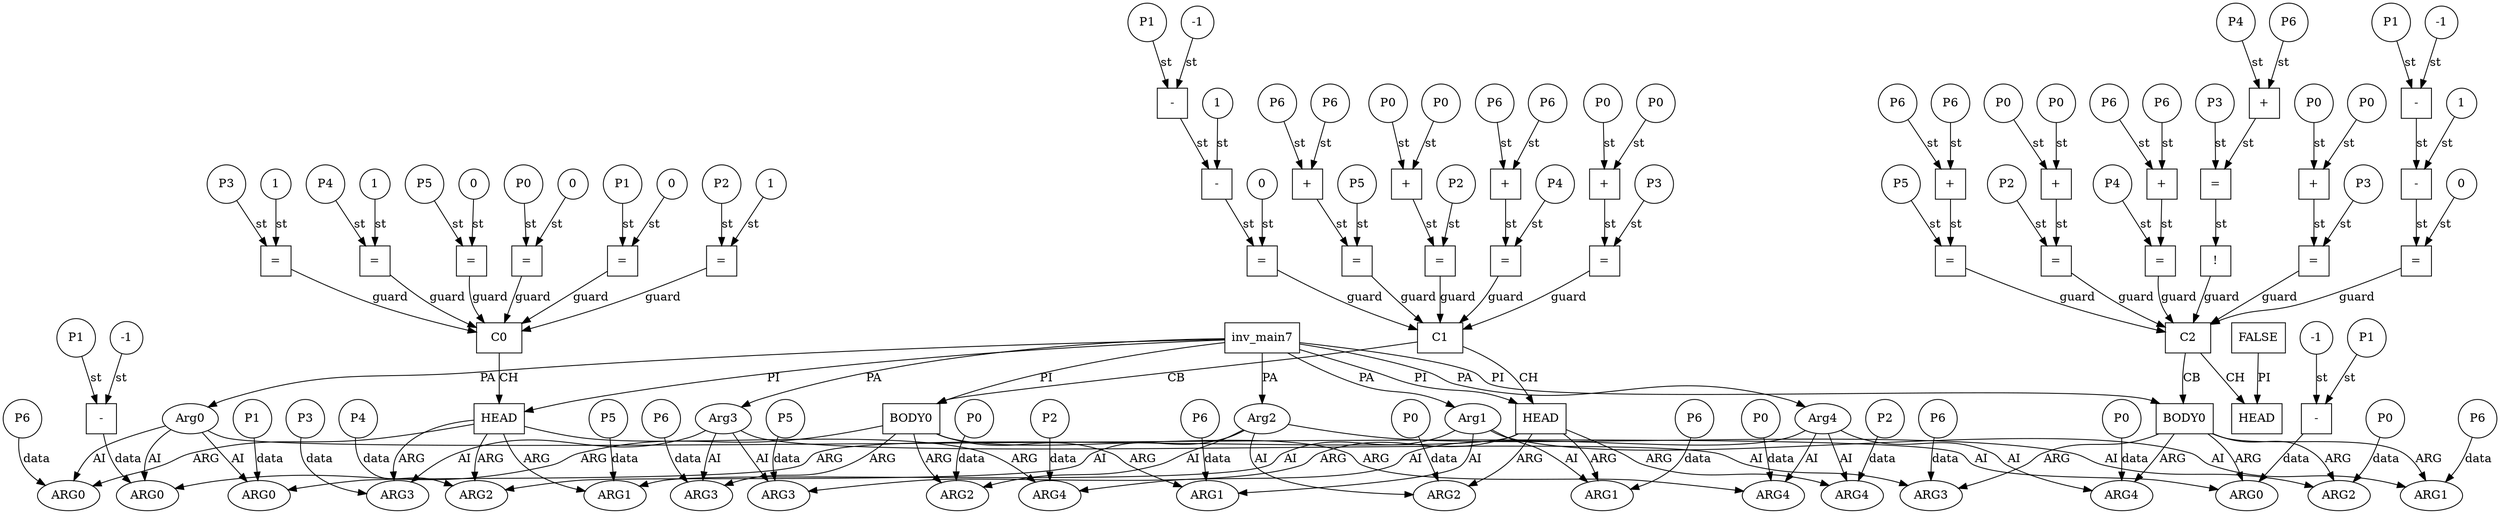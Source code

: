 // Horn Graph
digraph {
	"predicate_0" [label="inv_main7"  nodeName="predicate_0" class=predicateName GNNNodeID=0 shape="box"]
	"predicateArgument_0" [label="Arg0"  nodeName="predicateArgument_0" class=predicateArgument GNNNodeID=1 shape="ellipse"]
		"predicate_0" -> "predicateArgument_0" [ label="PA"]
	"predicateArgument_1" [label="Arg1"  nodeName="predicateArgument_1" class=predicateArgument GNNNodeID=2 shape="ellipse"]
		"predicate_0" -> "predicateArgument_1" [ label="PA"]
	"predicateArgument_2" [label="Arg2"  nodeName="predicateArgument_2" class=predicateArgument GNNNodeID=3 shape="ellipse"]
		"predicate_0" -> "predicateArgument_2" [ label="PA"]
	"predicateArgument_3" [label="Arg3"  nodeName="predicateArgument_3" class=predicateArgument GNNNodeID=4 shape="ellipse"]
		"predicate_0" -> "predicateArgument_3" [ label="PA"]
	"predicateArgument_4" [label="Arg4"  nodeName="predicateArgument_4" class=predicateArgument GNNNodeID=5 shape="ellipse"]
		"predicate_0" -> "predicateArgument_4" [ label="PA"]
	"predicate_1" [label="FALSE"  nodeName="predicate_1" class=predicateName GNNNodeID=6 shape="box"]
	"clause_0" [label="C0"  nodeName="clause_0" class=clause GNNNodeID=7 shape="box"]
	"=_8" [label="="  nodeName="=_8" class=operator GNNNodeID=8 shape="square"]
		"=_8" -> "clause_0" [ label="guard"]
	"0_9" [label="0"  nodeName="0_9" class=constant GNNNodeID=9 shape="circle"]
		"0_9" -> "=_8" [ label="st"]
	"P0_10" [label="P0"  nodeName="P0_10" class=symbolicConstant GNNNodeID=10 shape="circle"]
		"P0_10" -> "=_8" [ label="st"]
	"=_11" [label="="  nodeName="=_11" class=operator GNNNodeID=11 shape="square"]
		"=_11" -> "clause_0" [ label="guard"]
	"0_12" [label="0"  nodeName="0_12" class=constant GNNNodeID=12 shape="circle"]
		"0_12" -> "=_11" [ label="st"]
	"P1_13" [label="P1"  nodeName="P1_13" class=symbolicConstant GNNNodeID=13 shape="circle"]
		"P1_13" -> "=_11" [ label="st"]
	"=_14" [label="="  nodeName="=_14" class=operator GNNNodeID=14 shape="square"]
		"=_14" -> "clause_0" [ label="guard"]
	"1_15" [label="1"  nodeName="1_15" class=constant GNNNodeID=15 shape="circle"]
		"1_15" -> "=_14" [ label="st"]
	"P2_16" [label="P2"  nodeName="P2_16" class=symbolicConstant GNNNodeID=16 shape="circle"]
		"P2_16" -> "=_14" [ label="st"]
	"=_17" [label="="  nodeName="=_17" class=operator GNNNodeID=17 shape="square"]
		"=_17" -> "clause_0" [ label="guard"]
	"1_18" [label="1"  nodeName="1_18" class=constant GNNNodeID=18 shape="circle"]
		"1_18" -> "=_17" [ label="st"]
	"P3_19" [label="P3"  nodeName="P3_19" class=symbolicConstant GNNNodeID=19 shape="circle"]
		"P3_19" -> "=_17" [ label="st"]
	"=_20" [label="="  nodeName="=_20" class=operator GNNNodeID=20 shape="square"]
		"=_20" -> "clause_0" [ label="guard"]
	"1_21" [label="1"  nodeName="1_21" class=constant GNNNodeID=21 shape="circle"]
		"1_21" -> "=_20" [ label="st"]
	"P4_22" [label="P4"  nodeName="P4_22" class=symbolicConstant GNNNodeID=22 shape="circle"]
		"P4_22" -> "=_20" [ label="st"]
	"=_23" [label="="  nodeName="=_23" class=operator GNNNodeID=23 shape="square"]
		"=_23" -> "clause_0" [ label="guard"]
	"0_24" [label="0"  nodeName="0_24" class=constant GNNNodeID=24 shape="circle"]
		"0_24" -> "=_23" [ label="st"]
	"P5_25" [label="P5"  nodeName="P5_25" class=symbolicConstant GNNNodeID=25 shape="circle"]
		"P5_25" -> "=_23" [ label="st"]
	"clauseHead_0" [label="HEAD"  nodeName="clauseHead_0" class=clauseHead GNNNodeID=26 shape="box"]
		"clause_0" -> "clauseHead_0" [ label="CH"]
		"predicate_0" -> "clauseHead_0" [ label="PI"]
	"clauseArgument_0" [label="ARG0"  nodeName="clauseArgument_0" class=clauseArg GNNNodeID=27 shape="ellipse"]
		"clauseHead_0" -> "clauseArgument_0" [ label="ARG"]
		"predicateArgument_0" -> "clauseArgument_0" [ label="AI"]
	"P6_28" [label="P6"  nodeName="P6_28" class=symbolicConstant GNNNodeID=28 shape="circle"]
		"P6_28" -> "clauseArgument_0" [ label="data"]
	"clauseArgument_1" [label="ARG1"  nodeName="clauseArgument_1" class=clauseArg GNNNodeID=29 shape="ellipse"]
		"clauseHead_0" -> "clauseArgument_1" [ label="ARG"]
		"predicateArgument_1" -> "clauseArgument_1" [ label="AI"]
	"P5_30" [label="P5"  nodeName="P5_30" class=symbolicConstant GNNNodeID=30 shape="circle"]
		"P5_30" -> "clauseArgument_1" [ label="data"]
	"clauseArgument_2" [label="ARG2"  nodeName="clauseArgument_2" class=clauseArg GNNNodeID=31 shape="ellipse"]
		"clauseHead_0" -> "clauseArgument_2" [ label="ARG"]
		"predicateArgument_2" -> "clauseArgument_2" [ label="AI"]
	"P4_32" [label="P4"  nodeName="P4_32" class=symbolicConstant GNNNodeID=32 shape="circle"]
		"P4_32" -> "clauseArgument_2" [ label="data"]
	"clauseArgument_3" [label="ARG3"  nodeName="clauseArgument_3" class=clauseArg GNNNodeID=33 shape="ellipse"]
		"clauseHead_0" -> "clauseArgument_3" [ label="ARG"]
		"predicateArgument_3" -> "clauseArgument_3" [ label="AI"]
	"P3_34" [label="P3"  nodeName="P3_34" class=symbolicConstant GNNNodeID=34 shape="circle"]
		"P3_34" -> "clauseArgument_3" [ label="data"]
	"clauseArgument_4" [label="ARG4"  nodeName="clauseArgument_4" class=clauseArg GNNNodeID=35 shape="ellipse"]
		"clauseHead_0" -> "clauseArgument_4" [ label="ARG"]
		"predicateArgument_4" -> "clauseArgument_4" [ label="AI"]
	"P2_36" [label="P2"  nodeName="P2_36" class=symbolicConstant GNNNodeID=36 shape="circle"]
		"P2_36" -> "clauseArgument_4" [ label="data"]
	"clause_1" [label="C1"  nodeName="clause_1" class=clause GNNNodeID=37 shape="box"]
	"=_38" [label="="  nodeName="=_38" class=operator GNNNodeID=38 shape="square"]
		"=_38" -> "clause_1" [ label="guard"]
	"P3_39" [label="P3"  nodeName="P3_39" class=symbolicConstant GNNNodeID=39 shape="circle"]
		"P3_39" -> "=_38" [ label="st"]
	"+_40" [label="+"  nodeName="+_40" class=operator GNNNodeID=40 shape="square"]
		"+_40" -> "=_38" [ label="st"]
	"P0_41" [label="P0"  nodeName="P0_41" class=symbolicConstant GNNNodeID=41 shape="circle"]
		"P0_41" -> "+_40" [ label="st"]
	"P0_42" [label="P0"  nodeName="P0_42" class=symbolicConstant GNNNodeID=42 shape="circle"]
		"P0_42" -> "+_40" [ label="st"]
	">=_43" [label="="  nodeName=">=_43" class=operator GNNNodeID=43 shape="square"]
		">=_43" -> "clause_1" [ label="guard"]
	"0_44" [label="0"  nodeName="0_44" class=constant GNNNodeID=44 shape="circle"]
		"0_44" -> ">=_43" [ label="st"]
	"-_45" [label="-"  nodeName="-_45" class=operator GNNNodeID=45 shape="square"]
		"-_45" -> ">=_43" [ label="st"]
	"-_46" [label="-"  nodeName="-_46" class=operator GNNNodeID=46 shape="square"]
		"-_46" -> "-_45" [ label="st"]
	"P1_47" [label="P1"  nodeName="P1_47" class=symbolicConstant GNNNodeID=47 shape="circle"]
		"P1_47" -> "-_46" [ label="st"]
	"-1_48" [label="-1"  nodeName="-1_48" class=constant GNNNodeID=48 shape="circle"]
		"-1_48" -> "-_46" [ label="st"]
	"1_49" [label="1"  nodeName="1_49" class=constant GNNNodeID=49 shape="circle"]
		"1_49" -> "-_45" [ label="st"]
	"=_50" [label="="  nodeName="=_50" class=operator GNNNodeID=50 shape="square"]
		"=_50" -> "clause_1" [ label="guard"]
	"P5_51" [label="P5"  nodeName="P5_51" class=symbolicConstant GNNNodeID=51 shape="circle"]
		"P5_51" -> "=_50" [ label="st"]
	"+_52" [label="+"  nodeName="+_52" class=operator GNNNodeID=52 shape="square"]
		"+_52" -> "=_50" [ label="st"]
	"P6_53" [label="P6"  nodeName="P6_53" class=symbolicConstant GNNNodeID=53 shape="circle"]
		"P6_53" -> "+_52" [ label="st"]
	"P6_54" [label="P6"  nodeName="P6_54" class=symbolicConstant GNNNodeID=54 shape="circle"]
		"P6_54" -> "+_52" [ label="st"]
	"=_55" [label="="  nodeName="=_55" class=operator GNNNodeID=55 shape="square"]
		"=_55" -> "clause_1" [ label="guard"]
	"P2_56" [label="P2"  nodeName="P2_56" class=symbolicConstant GNNNodeID=56 shape="circle"]
		"P2_56" -> "=_55" [ label="st"]
	"+_57" [label="+"  nodeName="+_57" class=operator GNNNodeID=57 shape="square"]
		"+_57" -> "=_55" [ label="st"]
	"P0_58" [label="P0"  nodeName="P0_58" class=symbolicConstant GNNNodeID=58 shape="circle"]
		"P0_58" -> "+_57" [ label="st"]
	"P0_59" [label="P0"  nodeName="P0_59" class=symbolicConstant GNNNodeID=59 shape="circle"]
		"P0_59" -> "+_57" [ label="st"]
	"=_60" [label="="  nodeName="=_60" class=operator GNNNodeID=60 shape="square"]
		"=_60" -> "clause_1" [ label="guard"]
	"P4_61" [label="P4"  nodeName="P4_61" class=symbolicConstant GNNNodeID=61 shape="circle"]
		"P4_61" -> "=_60" [ label="st"]
	"+_62" [label="+"  nodeName="+_62" class=operator GNNNodeID=62 shape="square"]
		"+_62" -> "=_60" [ label="st"]
	"P6_63" [label="P6"  nodeName="P6_63" class=symbolicConstant GNNNodeID=63 shape="circle"]
		"P6_63" -> "+_62" [ label="st"]
	"P6_64" [label="P6"  nodeName="P6_64" class=symbolicConstant GNNNodeID=64 shape="circle"]
		"P6_64" -> "+_62" [ label="st"]
	"clauseHead_1" [label="HEAD"  nodeName="clauseHead_1" class=clauseHead GNNNodeID=65 shape="box"]
		"clause_1" -> "clauseHead_1" [ label="CH"]
		"predicate_0" -> "clauseHead_1" [ label="PI"]
	"clauseArgument_5" [label="ARG0"  nodeName="clauseArgument_5" class=clauseArg GNNNodeID=66 shape="ellipse"]
		"clauseHead_1" -> "clauseArgument_5" [ label="ARG"]
		"predicateArgument_0" -> "clauseArgument_5" [ label="AI"]
	"P1_67" [label="P1"  nodeName="P1_67" class=symbolicConstant GNNNodeID=67 shape="circle"]
		"P1_67" -> "clauseArgument_5" [ label="data"]
	"clauseArgument_6" [label="ARG1"  nodeName="clauseArgument_6" class=clauseArg GNNNodeID=68 shape="ellipse"]
		"clauseHead_1" -> "clauseArgument_6" [ label="ARG"]
		"predicateArgument_1" -> "clauseArgument_6" [ label="AI"]
	"P6_69" [label="P6"  nodeName="P6_69" class=symbolicConstant GNNNodeID=69 shape="circle"]
		"P6_69" -> "clauseArgument_6" [ label="data"]
	"clauseArgument_7" [label="ARG2"  nodeName="clauseArgument_7" class=clauseArg GNNNodeID=70 shape="ellipse"]
		"clauseHead_1" -> "clauseArgument_7" [ label="ARG"]
		"predicateArgument_2" -> "clauseArgument_7" [ label="AI"]
	"P0_71" [label="P0"  nodeName="P0_71" class=symbolicConstant GNNNodeID=71 shape="circle"]
		"P0_71" -> "clauseArgument_7" [ label="data"]
	"clauseArgument_8" [label="ARG3"  nodeName="clauseArgument_8" class=clauseArg GNNNodeID=72 shape="ellipse"]
		"clauseHead_1" -> "clauseArgument_8" [ label="ARG"]
		"predicateArgument_3" -> "clauseArgument_8" [ label="AI"]
	"P5_73" [label="P5"  nodeName="P5_73" class=symbolicConstant GNNNodeID=73 shape="circle"]
		"P5_73" -> "clauseArgument_8" [ label="data"]
	"clauseArgument_9" [label="ARG4"  nodeName="clauseArgument_9" class=clauseArg GNNNodeID=74 shape="ellipse"]
		"clauseHead_1" -> "clauseArgument_9" [ label="ARG"]
		"predicateArgument_4" -> "clauseArgument_9" [ label="AI"]
	"P2_75" [label="P2"  nodeName="P2_75" class=symbolicConstant GNNNodeID=75 shape="circle"]
		"P2_75" -> "clauseArgument_9" [ label="data"]
	"clauseBody_0" [label="BODY0"  nodeName="clauseBody_0" class=clauseBody GNNNodeID=76 shape="box"]
		"clause_1" -> "clauseBody_0" [ label="CB"]
		"predicate_0" -> "clauseBody_0" [ label="PI"]
	"clauseArgument_10" [label="ARG0"  nodeName="clauseArgument_10" class=clauseArg GNNNodeID=77 shape="ellipse"]
		"clauseBody_0" -> "clauseArgument_10" [ label="ARG"]
		"predicateArgument_0" -> "clauseArgument_10" [ label="AI"]
	"-_78" [label="-"  nodeName="-_78" class=operator GNNNodeID=78 shape="square"]
		"-_78" -> "clauseArgument_10" [ label="data"]
	"P1_79" [label="P1"  nodeName="P1_79" class=symbolicConstant GNNNodeID=79 shape="circle"]
		"P1_79" -> "-_78" [ label="st"]
	"-1_80" [label="-1"  nodeName="-1_80" class=constant GNNNodeID=80 shape="circle"]
		"-1_80" -> "-_78" [ label="st"]
	"clauseArgument_11" [label="ARG1"  nodeName="clauseArgument_11" class=clauseArg GNNNodeID=81 shape="ellipse"]
		"clauseBody_0" -> "clauseArgument_11" [ label="ARG"]
		"predicateArgument_1" -> "clauseArgument_11" [ label="AI"]
	"P6_82" [label="P6"  nodeName="P6_82" class=symbolicConstant GNNNodeID=82 shape="circle"]
		"P6_82" -> "clauseArgument_11" [ label="data"]
	"clauseArgument_12" [label="ARG2"  nodeName="clauseArgument_12" class=clauseArg GNNNodeID=83 shape="ellipse"]
		"clauseBody_0" -> "clauseArgument_12" [ label="ARG"]
		"predicateArgument_2" -> "clauseArgument_12" [ label="AI"]
	"P0_84" [label="P0"  nodeName="P0_84" class=symbolicConstant GNNNodeID=84 shape="circle"]
		"P0_84" -> "clauseArgument_12" [ label="data"]
	"clauseArgument_13" [label="ARG3"  nodeName="clauseArgument_13" class=clauseArg GNNNodeID=85 shape="ellipse"]
		"clauseBody_0" -> "clauseArgument_13" [ label="ARG"]
		"predicateArgument_3" -> "clauseArgument_13" [ label="AI"]
	"P6_86" [label="P6"  nodeName="P6_86" class=symbolicConstant GNNNodeID=86 shape="circle"]
		"P6_86" -> "clauseArgument_13" [ label="data"]
	"clauseArgument_14" [label="ARG4"  nodeName="clauseArgument_14" class=clauseArg GNNNodeID=87 shape="ellipse"]
		"clauseBody_0" -> "clauseArgument_14" [ label="ARG"]
		"predicateArgument_4" -> "clauseArgument_14" [ label="AI"]
	"P0_88" [label="P0"  nodeName="P0_88" class=symbolicConstant GNNNodeID=88 shape="circle"]
		"P0_88" -> "clauseArgument_14" [ label="data"]
	"clause_2" [label="C2"  nodeName="clause_2" class=clause GNNNodeID=89 shape="box"]
	"!_90" [label="!"  nodeName="!_90" class=operator GNNNodeID=90 shape="square"]
		"!_90" -> "clause_2" [ label="guard"]
	"=_91" [label="="  nodeName="=_91" class=operator GNNNodeID=91 shape="square"]
		"=_91" -> "!_90" [ label="st"]
	"P3_92" [label="P3"  nodeName="P3_92" class=symbolicConstant GNNNodeID=92 shape="circle"]
		"P3_92" -> "=_91" [ label="st"]
	"+_93" [label="+"  nodeName="+_93" class=operator GNNNodeID=93 shape="square"]
		"+_93" -> "=_91" [ label="st"]
	"P4_94" [label="P4"  nodeName="P4_94" class=symbolicConstant GNNNodeID=94 shape="circle"]
		"P4_94" -> "+_93" [ label="st"]
	"P6_95" [label="P6"  nodeName="P6_95" class=symbolicConstant GNNNodeID=95 shape="circle"]
		"P6_95" -> "+_93" [ label="st"]
	"=_96" [label="="  nodeName="=_96" class=operator GNNNodeID=96 shape="square"]
		"=_96" -> "clause_2" [ label="guard"]
	"P3_97" [label="P3"  nodeName="P3_97" class=symbolicConstant GNNNodeID=97 shape="circle"]
		"P3_97" -> "=_96" [ label="st"]
	"+_98" [label="+"  nodeName="+_98" class=operator GNNNodeID=98 shape="square"]
		"+_98" -> "=_96" [ label="st"]
	"P0_99" [label="P0"  nodeName="P0_99" class=symbolicConstant GNNNodeID=99 shape="circle"]
		"P0_99" -> "+_98" [ label="st"]
	"P0_100" [label="P0"  nodeName="P0_100" class=symbolicConstant GNNNodeID=100 shape="circle"]
		"P0_100" -> "+_98" [ label="st"]
	">=_101" [label="="  nodeName=">=_101" class=operator GNNNodeID=101 shape="square"]
		">=_101" -> "clause_2" [ label="guard"]
	"0_102" [label="0"  nodeName="0_102" class=constant GNNNodeID=102 shape="circle"]
		"0_102" -> ">=_101" [ label="st"]
	"-_103" [label="-"  nodeName="-_103" class=operator GNNNodeID=103 shape="square"]
		"-_103" -> ">=_101" [ label="st"]
	"-_104" [label="-"  nodeName="-_104" class=operator GNNNodeID=104 shape="square"]
		"-_104" -> "-_103" [ label="st"]
	"P1_105" [label="P1"  nodeName="P1_105" class=symbolicConstant GNNNodeID=105 shape="circle"]
		"P1_105" -> "-_104" [ label="st"]
	"-1_106" [label="-1"  nodeName="-1_106" class=constant GNNNodeID=106 shape="circle"]
		"-1_106" -> "-_104" [ label="st"]
	"1_107" [label="1"  nodeName="1_107" class=constant GNNNodeID=107 shape="circle"]
		"1_107" -> "-_103" [ label="st"]
	"=_108" [label="="  nodeName="=_108" class=operator GNNNodeID=108 shape="square"]
		"=_108" -> "clause_2" [ label="guard"]
	"P5_109" [label="P5"  nodeName="P5_109" class=symbolicConstant GNNNodeID=109 shape="circle"]
		"P5_109" -> "=_108" [ label="st"]
	"+_110" [label="+"  nodeName="+_110" class=operator GNNNodeID=110 shape="square"]
		"+_110" -> "=_108" [ label="st"]
	"P6_111" [label="P6"  nodeName="P6_111" class=symbolicConstant GNNNodeID=111 shape="circle"]
		"P6_111" -> "+_110" [ label="st"]
	"P6_112" [label="P6"  nodeName="P6_112" class=symbolicConstant GNNNodeID=112 shape="circle"]
		"P6_112" -> "+_110" [ label="st"]
	"=_113" [label="="  nodeName="=_113" class=operator GNNNodeID=113 shape="square"]
		"=_113" -> "clause_2" [ label="guard"]
	"P2_114" [label="P2"  nodeName="P2_114" class=symbolicConstant GNNNodeID=114 shape="circle"]
		"P2_114" -> "=_113" [ label="st"]
	"+_115" [label="+"  nodeName="+_115" class=operator GNNNodeID=115 shape="square"]
		"+_115" -> "=_113" [ label="st"]
	"P0_116" [label="P0"  nodeName="P0_116" class=symbolicConstant GNNNodeID=116 shape="circle"]
		"P0_116" -> "+_115" [ label="st"]
	"P0_117" [label="P0"  nodeName="P0_117" class=symbolicConstant GNNNodeID=117 shape="circle"]
		"P0_117" -> "+_115" [ label="st"]
	"=_118" [label="="  nodeName="=_118" class=operator GNNNodeID=118 shape="square"]
		"=_118" -> "clause_2" [ label="guard"]
	"P4_119" [label="P4"  nodeName="P4_119" class=symbolicConstant GNNNodeID=119 shape="circle"]
		"P4_119" -> "=_118" [ label="st"]
	"+_120" [label="+"  nodeName="+_120" class=operator GNNNodeID=120 shape="square"]
		"+_120" -> "=_118" [ label="st"]
	"P6_121" [label="P6"  nodeName="P6_121" class=symbolicConstant GNNNodeID=121 shape="circle"]
		"P6_121" -> "+_120" [ label="st"]
	"P6_122" [label="P6"  nodeName="P6_122" class=symbolicConstant GNNNodeID=122 shape="circle"]
		"P6_122" -> "+_120" [ label="st"]
	"clauseHead_2" [label="HEAD"  nodeName="clauseHead_2" class=clauseHead GNNNodeID=123 shape="box"]
		"clause_2" -> "clauseHead_2" [ label="CH"]
		"predicate_1" -> "clauseHead_2" [ label="PI"]
	"clauseBody_1" [label="BODY0"  nodeName="clauseBody_1" class=clauseBody GNNNodeID=124 shape="box"]
		"clause_2" -> "clauseBody_1" [ label="CB"]
		"predicate_0" -> "clauseBody_1" [ label="PI"]
	"clauseArgument_15" [label="ARG0"  nodeName="clauseArgument_15" class=clauseArg GNNNodeID=125 shape="ellipse"]
		"clauseBody_1" -> "clauseArgument_15" [ label="ARG"]
		"predicateArgument_0" -> "clauseArgument_15" [ label="AI"]
	"-_126" [label="-"  nodeName="-_126" class=operator GNNNodeID=126 shape="square"]
		"-_126" -> "clauseArgument_15" [ label="data"]
	"P1_127" [label="P1"  nodeName="P1_127" class=symbolicConstant GNNNodeID=127 shape="circle"]
		"P1_127" -> "-_126" [ label="st"]
	"-1_128" [label="-1"  nodeName="-1_128" class=constant GNNNodeID=128 shape="circle"]
		"-1_128" -> "-_126" [ label="st"]
	"clauseArgument_16" [label="ARG1"  nodeName="clauseArgument_16" class=clauseArg GNNNodeID=129 shape="ellipse"]
		"clauseBody_1" -> "clauseArgument_16" [ label="ARG"]
		"predicateArgument_1" -> "clauseArgument_16" [ label="AI"]
	"P6_130" [label="P6"  nodeName="P6_130" class=symbolicConstant GNNNodeID=130 shape="circle"]
		"P6_130" -> "clauseArgument_16" [ label="data"]
	"clauseArgument_17" [label="ARG2"  nodeName="clauseArgument_17" class=clauseArg GNNNodeID=131 shape="ellipse"]
		"clauseBody_1" -> "clauseArgument_17" [ label="ARG"]
		"predicateArgument_2" -> "clauseArgument_17" [ label="AI"]
	"P0_132" [label="P0"  nodeName="P0_132" class=symbolicConstant GNNNodeID=132 shape="circle"]
		"P0_132" -> "clauseArgument_17" [ label="data"]
	"clauseArgument_18" [label="ARG3"  nodeName="clauseArgument_18" class=clauseArg GNNNodeID=133 shape="ellipse"]
		"clauseBody_1" -> "clauseArgument_18" [ label="ARG"]
		"predicateArgument_3" -> "clauseArgument_18" [ label="AI"]
	"P6_134" [label="P6"  nodeName="P6_134" class=symbolicConstant GNNNodeID=134 shape="circle"]
		"P6_134" -> "clauseArgument_18" [ label="data"]
	"clauseArgument_19" [label="ARG4"  nodeName="clauseArgument_19" class=clauseArg GNNNodeID=135 shape="ellipse"]
		"clauseBody_1" -> "clauseArgument_19" [ label="ARG"]
		"predicateArgument_4" -> "clauseArgument_19" [ label="AI"]
	"P0_136" [label="P0"  nodeName="P0_136" class=symbolicConstant GNNNodeID=136 shape="circle"]
		"P0_136" -> "clauseArgument_19" [ label="data"]
}
